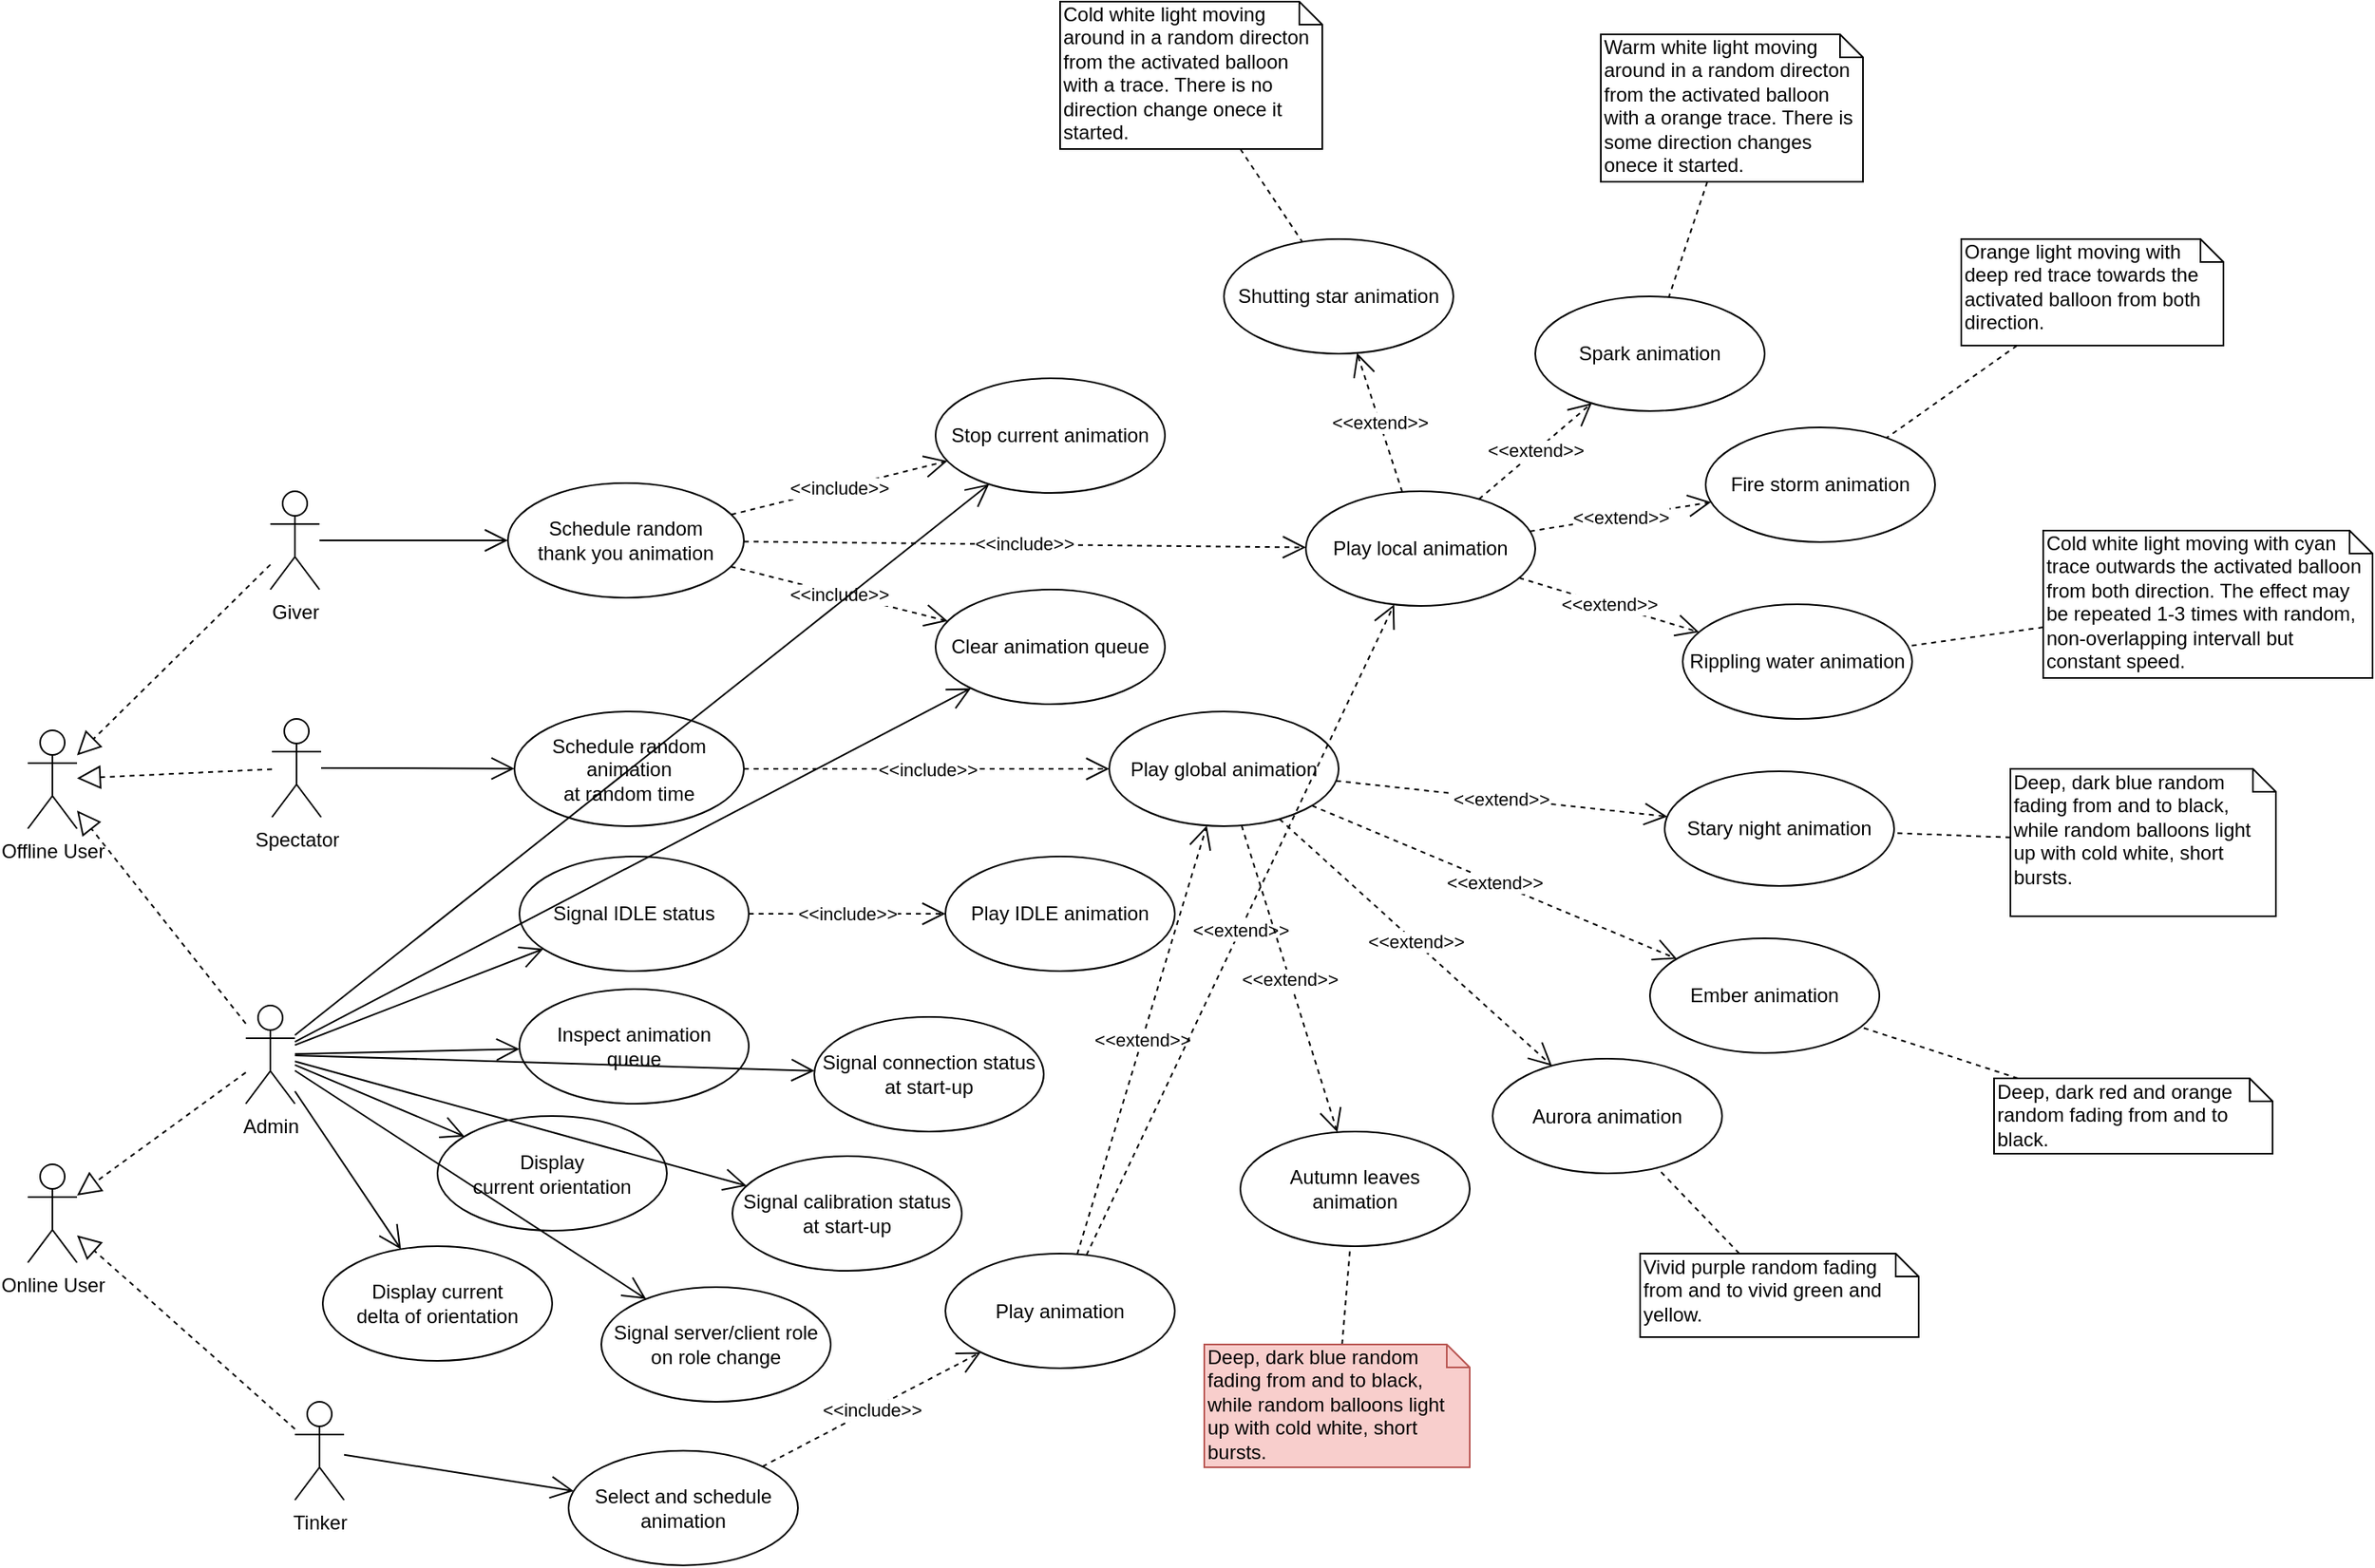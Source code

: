 <mxfile pages="1" version="11.2.7" type="google"><diagram id="QHltJeroEML4VsxJaKON" name="Page-1"><mxGraphModel dx="1024" dy="1361" grid="1" gridSize="10" guides="1" tooltips="1" connect="1" arrows="1" fold="1" page="1" pageScale="1" pageWidth="1169" pageHeight="827" math="0" shadow="0"><root><mxCell id="0"/><mxCell id="1" parent="0"/><mxCell id="WXJESzhBukmYj3nt4L2k-2" value="Giver" style="shape=umlActor;verticalLabelPosition=bottom;labelBackgroundColor=#ffffff;verticalAlign=top;html=1;" parent="1" vertex="1"><mxGeometry x="178" y="139" width="30" height="60" as="geometry"/></mxCell><mxCell id="WXJESzhBukmYj3nt4L2k-3" value="Offline User" style="shape=umlActor;verticalLabelPosition=bottom;labelBackgroundColor=#ffffff;verticalAlign=top;html=1;" parent="1" vertex="1"><mxGeometry x="30" y="285" width="30" height="60" as="geometry"/></mxCell><mxCell id="WXJESzhBukmYj3nt4L2k-4" value="Spectator" style="shape=umlActor;verticalLabelPosition=bottom;labelBackgroundColor=#ffffff;verticalAlign=top;html=1;" parent="1" vertex="1"><mxGeometry x="179" y="278" width="30" height="60" as="geometry"/></mxCell><mxCell id="WXJESzhBukmYj3nt4L2k-7" value="Online User" style="shape=umlActor;verticalLabelPosition=bottom;labelBackgroundColor=#ffffff;verticalAlign=top;html=1;" parent="1" vertex="1"><mxGeometry x="30" y="550" width="30" height="60" as="geometry"/></mxCell><mxCell id="WXJESzhBukmYj3nt4L2k-8" value="" style="endArrow=block;dashed=1;endFill=0;endSize=12;html=1;" parent="1" source="WXJESzhBukmYj3nt4L2k-2" target="WXJESzhBukmYj3nt4L2k-3" edge="1"><mxGeometry width="160" relative="1" as="geometry"><mxPoint x="-20" y="495" as="sourcePoint"/><mxPoint x="140" y="495" as="targetPoint"/></mxGeometry></mxCell><mxCell id="WXJESzhBukmYj3nt4L2k-9" value="" style="endArrow=block;dashed=1;endFill=0;endSize=12;html=1;" parent="1" source="WXJESzhBukmYj3nt4L2k-4" target="WXJESzhBukmYj3nt4L2k-3" edge="1"><mxGeometry width="160" relative="1" as="geometry"><mxPoint x="90" y="465" as="sourcePoint"/><mxPoint x="50" y="315" as="targetPoint"/></mxGeometry></mxCell><mxCell id="WXJESzhBukmYj3nt4L2k-10" value="Admin" style="shape=umlActor;verticalLabelPosition=bottom;labelBackgroundColor=#ffffff;verticalAlign=top;html=1;" parent="1" vertex="1"><mxGeometry x="163" y="453" width="30" height="60" as="geometry"/></mxCell><mxCell id="WXJESzhBukmYj3nt4L2k-11" value="Tinker" style="shape=umlActor;verticalLabelPosition=bottom;labelBackgroundColor=#ffffff;verticalAlign=top;html=1;" parent="1" vertex="1"><mxGeometry x="193" y="695" width="30" height="60" as="geometry"/></mxCell><mxCell id="WXJESzhBukmYj3nt4L2k-14" value="" style="endArrow=block;dashed=1;endFill=0;endSize=12;html=1;" parent="1" source="WXJESzhBukmYj3nt4L2k-10" target="WXJESzhBukmYj3nt4L2k-7" edge="1"><mxGeometry width="160" relative="1" as="geometry"><mxPoint x="10" y="710" as="sourcePoint"/><mxPoint x="170" y="710" as="targetPoint"/></mxGeometry></mxCell><mxCell id="WXJESzhBukmYj3nt4L2k-15" value="" style="endArrow=block;dashed=1;endFill=0;endSize=12;html=1;" parent="1" source="WXJESzhBukmYj3nt4L2k-11" target="WXJESzhBukmYj3nt4L2k-7" edge="1"><mxGeometry width="160" relative="1" as="geometry"><mxPoint y="750" as="sourcePoint"/><mxPoint x="160" y="750" as="targetPoint"/></mxGeometry></mxCell><mxCell id="WXJESzhBukmYj3nt4L2k-16" value="Signal IDLE status" style="ellipse;whiteSpace=wrap;html=1;" parent="1" vertex="1"><mxGeometry x="330" y="362" width="140" height="70" as="geometry"/></mxCell><mxCell id="WXJESzhBukmYj3nt4L2k-17" value="" style="endArrow=block;dashed=1;endFill=0;endSize=12;html=1;" parent="1" source="WXJESzhBukmYj3nt4L2k-10" target="WXJESzhBukmYj3nt4L2k-3" edge="1"><mxGeometry width="160" relative="1" as="geometry"><mxPoint x="10" y="710" as="sourcePoint"/><mxPoint x="170" y="710" as="targetPoint"/></mxGeometry></mxCell><mxCell id="WXJESzhBukmYj3nt4L2k-20" value="" style="endArrow=open;endFill=1;endSize=12;html=1;" parent="1" source="WXJESzhBukmYj3nt4L2k-10" target="WXJESzhBukmYj3nt4L2k-16" edge="1"><mxGeometry width="160" relative="1" as="geometry"><mxPoint x="10" y="730" as="sourcePoint"/><mxPoint x="170" y="730" as="targetPoint"/></mxGeometry></mxCell><mxCell id="WXJESzhBukmYj3nt4L2k-21" value="Display&lt;br&gt;current orientation" style="ellipse;whiteSpace=wrap;html=1;" parent="1" vertex="1"><mxGeometry x="280" y="520.5" width="140" height="70" as="geometry"/></mxCell><mxCell id="WXJESzhBukmYj3nt4L2k-22" value="Display current&lt;br&gt;delta of orientation" style="ellipse;whiteSpace=wrap;html=1;" parent="1" vertex="1"><mxGeometry x="210" y="600" width="140" height="70" as="geometry"/></mxCell><mxCell id="WXJESzhBukmYj3nt4L2k-23" value="" style="endArrow=open;endFill=1;endSize=12;html=1;" parent="1" source="WXJESzhBukmYj3nt4L2k-10" target="WXJESzhBukmYj3nt4L2k-22" edge="1"><mxGeometry width="160" relative="1" as="geometry"><mxPoint x="203" y="489.801" as="sourcePoint"/><mxPoint x="395.611" y="448.73" as="targetPoint"/></mxGeometry></mxCell><mxCell id="WXJESzhBukmYj3nt4L2k-24" value="" style="endArrow=open;endFill=1;endSize=12;html=1;" parent="1" source="WXJESzhBukmYj3nt4L2k-10" target="WXJESzhBukmYj3nt4L2k-21" edge="1"><mxGeometry width="160" relative="1" as="geometry"><mxPoint x="213" y="499.801" as="sourcePoint"/><mxPoint x="405.611" y="458.73" as="targetPoint"/></mxGeometry></mxCell><mxCell id="WXJESzhBukmYj3nt4L2k-25" value="Select and schedule animation" style="ellipse;whiteSpace=wrap;html=1;" parent="1" vertex="1"><mxGeometry x="360" y="724.833" width="140" height="70" as="geometry"/></mxCell><mxCell id="WXJESzhBukmYj3nt4L2k-26" value="" style="endArrow=open;endFill=1;endSize=12;html=1;" parent="1" source="WXJESzhBukmYj3nt4L2k-11" target="WXJESzhBukmYj3nt4L2k-25" edge="1"><mxGeometry width="160" relative="1" as="geometry"><mxPoint x="203" y="497.502" as="sourcePoint"/><mxPoint x="399.859" y="556.59" as="targetPoint"/></mxGeometry></mxCell><mxCell id="WXJESzhBukmYj3nt4L2k-29" value="&amp;lt;&amp;lt;include&amp;gt;&amp;gt;" style="endArrow=open;endFill=1;endSize=12;html=1;dashed=1;" parent="1" source="WXJESzhBukmYj3nt4L2k-25" target="WXJESzhBukmYj3nt4L2k-30" edge="1"><mxGeometry width="160" relative="1" as="geometry"><mxPoint x="670" y="514.43" as="sourcePoint"/><mxPoint x="827.532" y="524.194" as="targetPoint"/></mxGeometry></mxCell><mxCell id="WXJESzhBukmYj3nt4L2k-30" value="Play animation" style="ellipse;whiteSpace=wrap;html=1;" parent="1" vertex="1"><mxGeometry x="590" y="604.5" width="140" height="70" as="geometry"/></mxCell><mxCell id="WXJESzhBukmYj3nt4L2k-31" value="Play IDLE animation" style="ellipse;whiteSpace=wrap;html=1;" parent="1" vertex="1"><mxGeometry x="590" y="362" width="140" height="70" as="geometry"/></mxCell><mxCell id="WXJESzhBukmYj3nt4L2k-32" value="&amp;lt;&amp;lt;include&amp;gt;&amp;gt;" style="endArrow=open;endFill=1;endSize=12;html=1;dashed=1;" parent="1" source="WXJESzhBukmYj3nt4L2k-16" target="WXJESzhBukmYj3nt4L2k-31" edge="1"><mxGeometry width="160" relative="1" as="geometry"><mxPoint x="508.589" y="659.805" as="sourcePoint"/><mxPoint x="811.482" y="502.229" as="targetPoint"/></mxGeometry></mxCell><mxCell id="2ViJ3bZGEonLrKlShyNh-1" value="Schedule random&lt;br&gt;thank you animation" style="ellipse;whiteSpace=wrap;html=1;" parent="1" vertex="1"><mxGeometry x="323" y="134" width="144" height="70" as="geometry"/></mxCell><mxCell id="2ViJ3bZGEonLrKlShyNh-2" value="" style="endArrow=open;endFill=1;endSize=12;html=1;" parent="1" source="WXJESzhBukmYj3nt4L2k-2" target="2ViJ3bZGEonLrKlShyNh-1" edge="1"><mxGeometry width="160" relative="1" as="geometry"><mxPoint x="203" y="437.257" as="sourcePoint"/><mxPoint x="400.836" y="374.706" as="targetPoint"/></mxGeometry></mxCell><mxCell id="2ViJ3bZGEonLrKlShyNh-3" value="Schedule random animation&lt;br&gt;at random time" style="ellipse;whiteSpace=wrap;html=1;" parent="1" vertex="1"><mxGeometry x="327" y="273.5" width="140" height="70" as="geometry"/></mxCell><mxCell id="2ViJ3bZGEonLrKlShyNh-4" value="" style="endArrow=open;endFill=1;endSize=12;html=1;" parent="1" source="WXJESzhBukmYj3nt4L2k-4" target="2ViJ3bZGEonLrKlShyNh-3" edge="1"><mxGeometry width="160" relative="1" as="geometry"><mxPoint x="203" y="488.257" as="sourcePoint"/><mxPoint x="400.836" y="425.706" as="targetPoint"/></mxGeometry></mxCell><mxCell id="2ViJ3bZGEonLrKlShyNh-5" value="Play global animation" style="ellipse;whiteSpace=wrap;html=1;" parent="1" vertex="1"><mxGeometry x="690" y="273.5" width="140" height="70" as="geometry"/></mxCell><mxCell id="2ViJ3bZGEonLrKlShyNh-6" value="&amp;lt;&amp;lt;include&amp;gt;&amp;gt;" style="endArrow=open;endFill=1;endSize=12;html=1;dashed=1;" parent="1" source="2ViJ3bZGEonLrKlShyNh-3" target="2ViJ3bZGEonLrKlShyNh-5" edge="1"><mxGeometry width="160" relative="1" as="geometry"><mxPoint x="530" y="407" as="sourcePoint"/><mxPoint x="650" y="407" as="targetPoint"/></mxGeometry></mxCell><mxCell id="2ViJ3bZGEonLrKlShyNh-8" value="Play local animation" style="ellipse;whiteSpace=wrap;html=1;" parent="1" vertex="1"><mxGeometry x="810" y="139" width="140" height="70" as="geometry"/></mxCell><mxCell id="2ViJ3bZGEonLrKlShyNh-9" value="&amp;lt;&amp;lt;include&amp;gt;&amp;gt;" style="endArrow=open;endFill=1;endSize=12;html=1;dashed=1;" parent="1" source="2ViJ3bZGEonLrKlShyNh-1" target="2ViJ3bZGEonLrKlShyNh-8" edge="1"><mxGeometry width="160" relative="1" as="geometry"><mxPoint x="527" y="318.5" as="sourcePoint"/><mxPoint x="760" y="318.5" as="targetPoint"/></mxGeometry></mxCell><mxCell id="2ViJ3bZGEonLrKlShyNh-10" value="&amp;lt;&amp;lt;extend&amp;gt;&amp;gt;" style="endArrow=open;endFill=1;endSize=12;html=1;dashed=1;" parent="1" source="WXJESzhBukmYj3nt4L2k-30" target="2ViJ3bZGEonLrKlShyNh-5" edge="1"><mxGeometry width="160" relative="1" as="geometry"><mxPoint x="1079.986" y="461.527" as="sourcePoint"/><mxPoint x="1330.987" y="359.957" as="targetPoint"/></mxGeometry></mxCell><mxCell id="2ViJ3bZGEonLrKlShyNh-11" value="&amp;lt;&amp;lt;extend&amp;gt;&amp;gt;" style="endArrow=open;endFill=1;endSize=12;html=1;dashed=1;" parent="1" source="WXJESzhBukmYj3nt4L2k-30" target="2ViJ3bZGEonLrKlShyNh-8" edge="1"><mxGeometry width="160" relative="1" as="geometry"><mxPoint x="821.505" y="504.508" as="sourcePoint"/><mxPoint x="828.417" y="353.491" as="targetPoint"/></mxGeometry></mxCell><mxCell id="2ViJ3bZGEonLrKlShyNh-12" value="Shutting star animation" style="ellipse;whiteSpace=wrap;html=1;" parent="1" vertex="1"><mxGeometry x="760" y="-15" width="140" height="70" as="geometry"/></mxCell><mxCell id="2ViJ3bZGEonLrKlShyNh-13" value="Stop current animation" style="ellipse;whiteSpace=wrap;html=1;" parent="1" vertex="1"><mxGeometry x="584" y="70" width="140" height="70" as="geometry"/></mxCell><mxCell id="2ViJ3bZGEonLrKlShyNh-14" value="Clear animation queue" style="ellipse;whiteSpace=wrap;html=1;" parent="1" vertex="1"><mxGeometry x="584" y="199" width="140" height="70" as="geometry"/></mxCell><mxCell id="2ViJ3bZGEonLrKlShyNh-15" value="&amp;lt;&amp;lt;include&amp;gt;&amp;gt;" style="endArrow=open;endFill=1;endSize=12;html=1;dashed=1;" parent="1" source="2ViJ3bZGEonLrKlShyNh-1" target="2ViJ3bZGEonLrKlShyNh-14" edge="1"><mxGeometry width="160" relative="1" as="geometry"><mxPoint x="476.986" y="179.694" as="sourcePoint"/><mxPoint x="820.015" y="183.279" as="targetPoint"/></mxGeometry></mxCell><mxCell id="2ViJ3bZGEonLrKlShyNh-16" value="&amp;lt;&amp;lt;include&amp;gt;&amp;gt;" style="endArrow=open;endFill=1;endSize=12;html=1;dashed=1;" parent="1" source="2ViJ3bZGEonLrKlShyNh-1" target="2ViJ3bZGEonLrKlShyNh-13" edge="1"><mxGeometry width="160" relative="1" as="geometry"><mxPoint x="486.986" y="189.694" as="sourcePoint"/><mxPoint x="830.015" y="193.279" as="targetPoint"/></mxGeometry></mxCell><mxCell id="2ViJ3bZGEonLrKlShyNh-17" value="" style="endArrow=open;endFill=1;endSize=12;html=1;" parent="1" source="WXJESzhBukmYj3nt4L2k-10" target="2ViJ3bZGEonLrKlShyNh-14" edge="1"><mxGeometry width="160" relative="1" as="geometry"><mxPoint x="203" y="487.189" as="sourcePoint"/><mxPoint x="354.665" y="428.436" as="targetPoint"/></mxGeometry></mxCell><mxCell id="2ViJ3bZGEonLrKlShyNh-18" value="" style="endArrow=open;endFill=1;endSize=12;html=1;" parent="1" source="WXJESzhBukmYj3nt4L2k-10" target="2ViJ3bZGEonLrKlShyNh-13" edge="1"><mxGeometry width="160" relative="1" as="geometry"><mxPoint x="203" y="485.153" as="sourcePoint"/><mxPoint x="615.633" y="269.301" as="targetPoint"/></mxGeometry></mxCell><mxCell id="2ViJ3bZGEonLrKlShyNh-19" value="Spark animation" style="ellipse;whiteSpace=wrap;html=1;" parent="1" vertex="1"><mxGeometry x="950" y="20" width="140" height="70" as="geometry"/></mxCell><mxCell id="2ViJ3bZGEonLrKlShyNh-20" value="&lt;span style=&quot;text-align: center&quot;&gt;Cold white light moving around in a random directon from the activated balloon with a trace. There is no direction change onece it started.&lt;/span&gt;" style="shape=note;whiteSpace=wrap;html=1;size=14;verticalAlign=top;align=left;spacingTop=-6;" parent="1" vertex="1"><mxGeometry x="660" y="-160" width="160" height="90" as="geometry"/></mxCell><mxCell id="2ViJ3bZGEonLrKlShyNh-23" value="" style="endArrow=none;endFill=0;endSize=12;html=1;dashed=1;" parent="1" source="2ViJ3bZGEonLrKlShyNh-20" target="2ViJ3bZGEonLrKlShyNh-12" edge="1"><mxGeometry width="160" relative="1" as="geometry"><mxPoint x="1029.857" y="554.668" as="sourcePoint"/><mxPoint x="1086.132" y="268.831" as="targetPoint"/></mxGeometry></mxCell><mxCell id="2ViJ3bZGEonLrKlShyNh-25" value="&lt;span style=&quot;text-align: center&quot;&gt;Warm white light moving around in a random directon from the activated balloon with a orange trace. There is some direction changes onece it started.&lt;/span&gt;" style="shape=note;whiteSpace=wrap;html=1;size=14;verticalAlign=top;align=left;spacingTop=-6;" parent="1" vertex="1"><mxGeometry x="990" y="-140" width="160" height="90" as="geometry"/></mxCell><mxCell id="2ViJ3bZGEonLrKlShyNh-26" value="" style="endArrow=none;endFill=0;endSize=12;html=1;dashed=1;" parent="1" source="2ViJ3bZGEonLrKlShyNh-25" target="2ViJ3bZGEonLrKlShyNh-19" edge="1"><mxGeometry width="160" relative="1" as="geometry"><mxPoint x="1209.857" y="873.168" as="sourcePoint"/><mxPoint x="1186.851" y="358.399" as="targetPoint"/></mxGeometry></mxCell><mxCell id="2ViJ3bZGEonLrKlShyNh-27" value="&amp;lt;&amp;lt;extend&amp;gt;&amp;gt;" style="endArrow=open;endFill=1;endSize=12;html=1;dashed=1;" parent="1" source="2ViJ3bZGEonLrKlShyNh-8" target="2ViJ3bZGEonLrKlShyNh-12" edge="1"><mxGeometry width="160" relative="1" as="geometry"><mxPoint x="826.857" y="504.668" as="sourcePoint"/><mxPoint x="883.132" y="218.831" as="targetPoint"/></mxGeometry></mxCell><mxCell id="2ViJ3bZGEonLrKlShyNh-30" value="&amp;lt;&amp;lt;extend&amp;gt;&amp;gt;" style="endArrow=open;endFill=1;endSize=12;html=1;dashed=1;" parent="1" source="2ViJ3bZGEonLrKlShyNh-8" target="2ViJ3bZGEonLrKlShyNh-19" edge="1"><mxGeometry width="160" relative="1" as="geometry"><mxPoint x="933.802" y="156.699" as="sourcePoint"/><mxPoint x="1036.327" y="92.353" as="targetPoint"/></mxGeometry></mxCell><mxCell id="2ViJ3bZGEonLrKlShyNh-31" value="&amp;lt;&amp;lt;extend&amp;gt;&amp;gt;" style="endArrow=open;endFill=1;endSize=12;html=1;dashed=1;" parent="1" source="2ViJ3bZGEonLrKlShyNh-8" target="2ViJ3bZGEonLrKlShyNh-32" edge="1"><mxGeometry width="160" relative="1" as="geometry"><mxPoint x="999.965" y="327.895" as="sourcePoint"/><mxPoint x="1086.327" y="247.353" as="targetPoint"/></mxGeometry></mxCell><mxCell id="2ViJ3bZGEonLrKlShyNh-32" value="Fire storm animation" style="ellipse;whiteSpace=wrap;html=1;" parent="1" vertex="1"><mxGeometry x="1054" y="100" width="140" height="70" as="geometry"/></mxCell><mxCell id="2ViJ3bZGEonLrKlShyNh-33" value="" style="endArrow=none;endFill=0;endSize=12;html=1;dashed=1;" parent="1" source="2ViJ3bZGEonLrKlShyNh-34" target="2ViJ3bZGEonLrKlShyNh-32" edge="1"><mxGeometry width="160" relative="1" as="geometry"><mxPoint x="1199.857" y="999.168" as="sourcePoint"/><mxPoint x="1176.851" y="484.399" as="targetPoint"/></mxGeometry></mxCell><mxCell id="2ViJ3bZGEonLrKlShyNh-34" value="&lt;div style=&quot;&quot;&gt;&lt;span&gt;Orange light moving with deep red trace towards the activated balloon from both direction.&lt;/span&gt;&lt;/div&gt;" style="shape=note;whiteSpace=wrap;html=1;size=14;verticalAlign=top;align=left;spacingTop=-6;" parent="1" vertex="1"><mxGeometry x="1210" y="-15" width="160" height="65" as="geometry"/></mxCell><mxCell id="2ViJ3bZGEonLrKlShyNh-37" value="&amp;lt;&amp;lt;extend&amp;gt;&amp;gt;" style="endArrow=open;endFill=1;endSize=12;html=1;dashed=1;" parent="1" source="2ViJ3bZGEonLrKlShyNh-8" target="2ViJ3bZGEonLrKlShyNh-38" edge="1"><mxGeometry width="160" relative="1" as="geometry"><mxPoint x="919.876" y="322.802" as="sourcePoint"/><mxPoint x="1075.827" y="371.853" as="targetPoint"/></mxGeometry></mxCell><mxCell id="2ViJ3bZGEonLrKlShyNh-38" value="Rippling water animation" style="ellipse;whiteSpace=wrap;html=1;" parent="1" vertex="1"><mxGeometry x="1040" y="208" width="140" height="70" as="geometry"/></mxCell><mxCell id="2ViJ3bZGEonLrKlShyNh-39" value="" style="endArrow=none;endFill=0;endSize=12;html=1;dashed=1;" parent="1" source="2ViJ3bZGEonLrKlShyNh-40" target="2ViJ3bZGEonLrKlShyNh-38" edge="1"><mxGeometry width="160" relative="1" as="geometry"><mxPoint x="1189.357" y="1123.668" as="sourcePoint"/><mxPoint x="1166.351" y="608.899" as="targetPoint"/></mxGeometry></mxCell><mxCell id="2ViJ3bZGEonLrKlShyNh-40" value="&lt;div&gt;&lt;span&gt;Cold white light moving with cyan trace outwards the activated balloon from both direction. The effect may be repeated 1-3 times with random, non-overlapping intervall but constant speed.&lt;/span&gt;&lt;/div&gt;" style="shape=note;whiteSpace=wrap;html=1;size=14;verticalAlign=top;align=left;spacingTop=-6;" parent="1" vertex="1"><mxGeometry x="1260" y="163" width="201" height="90" as="geometry"/></mxCell><mxCell id="PPwln3OzgPEe8tbR1y7n-1" value="&amp;lt;&amp;lt;extend&amp;gt;&amp;gt;" style="endArrow=open;endFill=1;endSize=12;html=1;dashed=1;" parent="1" source="2ViJ3bZGEonLrKlShyNh-5" target="PPwln3OzgPEe8tbR1y7n-2" edge="1"><mxGeometry width="160" relative="1" as="geometry"><mxPoint x="918.597" y="459.479" as="sourcePoint"/><mxPoint x="1083.827" y="625.853" as="targetPoint"/></mxGeometry></mxCell><mxCell id="PPwln3OzgPEe8tbR1y7n-2" value="Stary night animation" style="ellipse;whiteSpace=wrap;html=1;" parent="1" vertex="1"><mxGeometry x="1029" y="310" width="140" height="70" as="geometry"/></mxCell><mxCell id="PPwln3OzgPEe8tbR1y7n-3" value="" style="endArrow=none;endFill=0;endSize=12;html=1;dashed=1;" parent="1" source="PPwln3OzgPEe8tbR1y7n-4" target="PPwln3OzgPEe8tbR1y7n-2" edge="1"><mxGeometry width="160" relative="1" as="geometry"><mxPoint x="1173.857" y="1249.668" as="sourcePoint"/><mxPoint x="1150.851" y="734.899" as="targetPoint"/></mxGeometry></mxCell><mxCell id="PPwln3OzgPEe8tbR1y7n-4" value="Deep, dark blue random fading from and to black, while random balloons light up with cold white, short bursts." style="shape=note;whiteSpace=wrap;html=1;size=14;verticalAlign=top;align=left;spacingTop=-6;" parent="1" vertex="1"><mxGeometry x="1240" y="308.5" width="162" height="90" as="geometry"/></mxCell><mxCell id="PPwln3OzgPEe8tbR1y7n-5" value="&amp;lt;&amp;lt;extend&amp;gt;&amp;gt;" style="endArrow=open;endFill=1;endSize=12;html=1;dashed=1;" parent="1" source="2ViJ3bZGEonLrKlShyNh-5" target="PPwln3OzgPEe8tbR1y7n-6" edge="1"><mxGeometry width="160" relative="1" as="geometry"><mxPoint x="905.914" y="482.46" as="sourcePoint"/><mxPoint x="1164.327" y="787.353" as="targetPoint"/></mxGeometry></mxCell><mxCell id="PPwln3OzgPEe8tbR1y7n-6" value="Ember animation" style="ellipse;whiteSpace=wrap;html=1;" parent="1" vertex="1"><mxGeometry x="1020" y="412" width="140" height="70" as="geometry"/></mxCell><mxCell id="PPwln3OzgPEe8tbR1y7n-7" value="" style="endArrow=none;endFill=0;endSize=12;html=1;dashed=1;" parent="1" source="PPwln3OzgPEe8tbR1y7n-8" target="PPwln3OzgPEe8tbR1y7n-6" edge="1"><mxGeometry width="160" relative="1" as="geometry"><mxPoint x="1254.357" y="1411.168" as="sourcePoint"/><mxPoint x="1231.351" y="896.399" as="targetPoint"/></mxGeometry></mxCell><mxCell id="PPwln3OzgPEe8tbR1y7n-8" value="Deep, dark red and orange random fading from and to black." style="shape=note;whiteSpace=wrap;html=1;size=14;verticalAlign=top;align=left;spacingTop=-6;" parent="1" vertex="1"><mxGeometry x="1230" y="497.5" width="170" height="46" as="geometry"/></mxCell><mxCell id="PPwln3OzgPEe8tbR1y7n-10" value="&amp;lt;&amp;lt;extend&amp;gt;&amp;gt;" style="endArrow=open;endFill=1;endSize=12;html=1;dashed=1;" parent="1" source="2ViJ3bZGEonLrKlShyNh-5" target="PPwln3OzgPEe8tbR1y7n-11" edge="1"><mxGeometry width="160" relative="1" as="geometry"><mxPoint x="921.914" y="552.96" as="sourcePoint"/><mxPoint x="1180.327" y="857.853" as="targetPoint"/></mxGeometry></mxCell><mxCell id="PPwln3OzgPEe8tbR1y7n-11" value="Aurora animation" style="ellipse;whiteSpace=wrap;html=1;" parent="1" vertex="1"><mxGeometry x="924" y="485.5" width="140" height="70" as="geometry"/></mxCell><mxCell id="PPwln3OzgPEe8tbR1y7n-12" value="" style="endArrow=none;endFill=0;endSize=12;html=1;dashed=1;" parent="1" source="PPwln3OzgPEe8tbR1y7n-13" target="PPwln3OzgPEe8tbR1y7n-11" edge="1"><mxGeometry width="160" relative="1" as="geometry"><mxPoint x="1270.357" y="1481.668" as="sourcePoint"/><mxPoint x="1247.351" y="966.899" as="targetPoint"/></mxGeometry></mxCell><mxCell id="PPwln3OzgPEe8tbR1y7n-13" value="Vivid purple random fading from and to vivid green and yellow." style="shape=note;whiteSpace=wrap;html=1;size=14;verticalAlign=top;align=left;spacingTop=-6;" parent="1" vertex="1"><mxGeometry x="1014" y="604.5" width="170" height="51" as="geometry"/></mxCell><mxCell id="PPwln3OzgPEe8tbR1y7n-14" value="&amp;lt;&amp;lt;extend&amp;gt;&amp;gt;" style="endArrow=open;endFill=1;endSize=12;html=1;dashed=1;" parent="1" source="2ViJ3bZGEonLrKlShyNh-5" target="PPwln3OzgPEe8tbR1y7n-15" edge="1"><mxGeometry width="160" relative="1" as="geometry"><mxPoint x="793.414" y="622.96" as="sourcePoint"/><mxPoint x="1051.827" y="927.853" as="targetPoint"/></mxGeometry></mxCell><mxCell id="PPwln3OzgPEe8tbR1y7n-15" value="Autumn leaves&lt;br&gt;animation" style="ellipse;whiteSpace=wrap;html=1;" parent="1" vertex="1"><mxGeometry x="770" y="530" width="140" height="70" as="geometry"/></mxCell><mxCell id="PPwln3OzgPEe8tbR1y7n-16" value="" style="endArrow=none;endFill=0;endSize=12;html=1;dashed=1;" parent="1" source="PPwln3OzgPEe8tbR1y7n-17" target="PPwln3OzgPEe8tbR1y7n-15" edge="1"><mxGeometry width="160" relative="1" as="geometry"><mxPoint x="1141.857" y="1551.668" as="sourcePoint"/><mxPoint x="1118.851" y="1036.899" as="targetPoint"/></mxGeometry></mxCell><mxCell id="PPwln3OzgPEe8tbR1y7n-17" value="Deep, dark blue random fading from and to black, while random balloons light up with cold white, short bursts." style="shape=note;whiteSpace=wrap;html=1;size=14;verticalAlign=top;align=left;spacingTop=-6;fillColor=#f8cecc;strokeColor=#b85450;" parent="1" vertex="1"><mxGeometry x="748" y="660" width="162" height="75" as="geometry"/></mxCell><mxCell id="PPwln3OzgPEe8tbR1y7n-20" value="Inspect animation&lt;br&gt;queue" style="ellipse;whiteSpace=wrap;html=1;" parent="1" vertex="1"><mxGeometry x="330" y="443" width="140" height="70" as="geometry"/></mxCell><mxCell id="PPwln3OzgPEe8tbR1y7n-21" value="" style="endArrow=open;endFill=1;endSize=12;html=1;" parent="1" source="WXJESzhBukmYj3nt4L2k-10" target="PPwln3OzgPEe8tbR1y7n-20" edge="1"><mxGeometry width="160" relative="1" as="geometry"><mxPoint x="203" y="499.317" as="sourcePoint"/><mxPoint x="306.524" y="542.915" as="targetPoint"/></mxGeometry></mxCell><mxCell id="PPwln3OzgPEe8tbR1y7n-22" value="Signal connection status&lt;br&gt;at start-up" style="ellipse;whiteSpace=wrap;html=1;" parent="1" vertex="1"><mxGeometry x="510" y="460" width="140" height="70" as="geometry"/></mxCell><mxCell id="PPwln3OzgPEe8tbR1y7n-23" value="Signal calibration status&lt;br&gt;at start-up" style="ellipse;whiteSpace=wrap;html=1;" parent="1" vertex="1"><mxGeometry x="460" y="545" width="140" height="70" as="geometry"/></mxCell><mxCell id="PPwln3OzgPEe8tbR1y7n-24" value="" style="endArrow=open;endFill=1;endSize=12;html=1;" parent="1" source="WXJESzhBukmYj3nt4L2k-10" target="PPwln3OzgPEe8tbR1y7n-22" edge="1"><mxGeometry width="160" relative="1" as="geometry"><mxPoint x="203" y="499.317" as="sourcePoint"/><mxPoint x="306.524" y="542.915" as="targetPoint"/></mxGeometry></mxCell><mxCell id="PPwln3OzgPEe8tbR1y7n-25" value="" style="endArrow=open;endFill=1;endSize=12;html=1;" parent="1" source="WXJESzhBukmYj3nt4L2k-10" target="PPwln3OzgPEe8tbR1y7n-23" edge="1"><mxGeometry width="160" relative="1" as="geometry"><mxPoint x="203" y="493.45" as="sourcePoint"/><mxPoint x="520.118" y="502.97" as="targetPoint"/></mxGeometry></mxCell><mxCell id="PPwln3OzgPEe8tbR1y7n-26" value="Signal server/client role&lt;br&gt;on role change" style="ellipse;whiteSpace=wrap;html=1;" parent="1" vertex="1"><mxGeometry x="380" y="625" width="140" height="70" as="geometry"/></mxCell><mxCell id="PPwln3OzgPEe8tbR1y7n-27" value="" style="endArrow=open;endFill=1;endSize=12;html=1;" parent="1" source="WXJESzhBukmYj3nt4L2k-10" target="PPwln3OzgPEe8tbR1y7n-26" edge="1"><mxGeometry width="160" relative="1" as="geometry"><mxPoint x="203" y="497.136" as="sourcePoint"/><mxPoint x="478.659" y="573.138" as="targetPoint"/></mxGeometry></mxCell></root></mxGraphModel></diagram></mxfile>